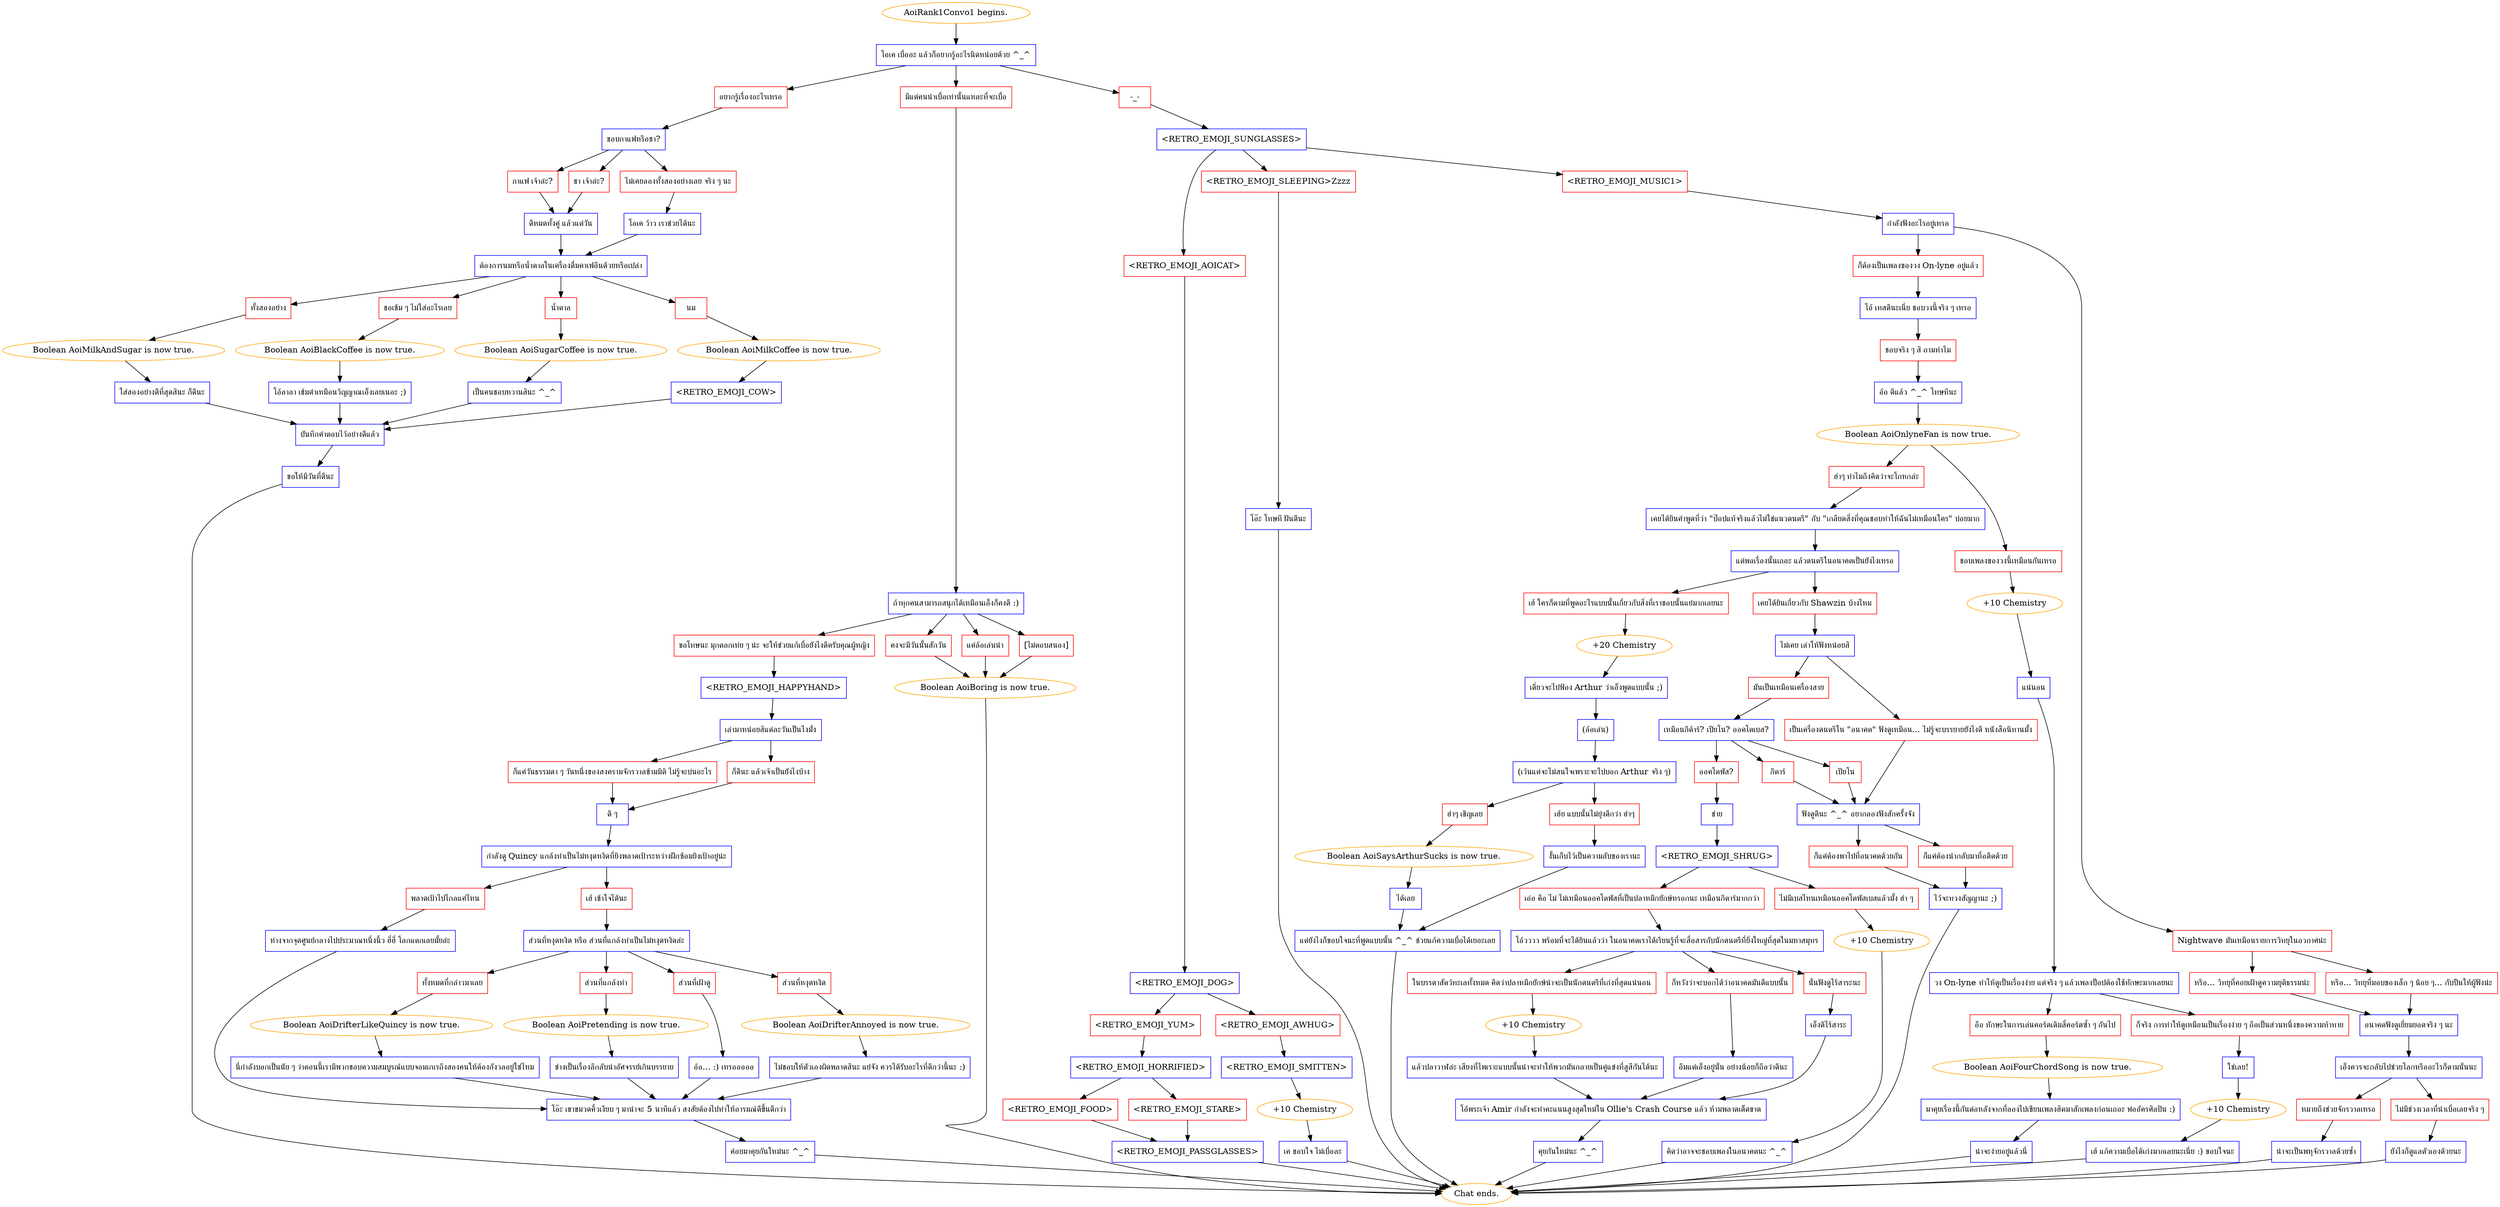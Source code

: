 digraph {
	"AoiRank1Convo1 begins." [color=orange];
		"AoiRank1Convo1 begins." -> j3512224655;
	j3512224655 [label="โอเค เบื่ออะ แล้วก็อยากรู้อะไรนิดหน่อยด้วย ^_^",shape=box,color=blue];
		j3512224655 -> j4172049081;
		j3512224655 -> j1305594795;
		j3512224655 -> j1239788194;
	j4172049081 [label="อยากรู้เรื่องอะไรเหรอ",shape=box,color=red];
		j4172049081 -> j3360494067;
	j1305594795 [label="มีแต่คนน่าเบื่อเท่านั้นแหละที่จะเบื่อ",shape=box,color=red];
		j1305594795 -> j3981523346;
	j1239788194 [label="-_-",shape=box,color=red];
		j1239788194 -> j362087304;
	j3360494067 [label="ชอบกาแฟหรือชา?",shape=box,color=blue];
		j3360494067 -> j52554065;
		j3360494067 -> j3003680915;
		j3360494067 -> j1041164157;
	j3981523346 [label="ถ้าทุกคนสามารถสนุกได้เหมือนเอ็งก็คงดี :)",shape=box,color=blue];
		j3981523346 -> j150050249;
		j3981523346 -> j2743348685;
		j3981523346 -> j3326903587;
		j3981523346 -> j997911971;
	j362087304 [label="<RETRO_EMOJI_SUNGLASSES>",shape=box,color=blue];
		j362087304 -> j4189390004;
		j362087304 -> j3082022018;
		j362087304 -> j31603959;
	j52554065 [label="กาแฟ เจ้าล่ะ?",shape=box,color=red];
		j52554065 -> j809378371;
	j3003680915 [label="ชา เจ้าล่ะ?",shape=box,color=red];
		j3003680915 -> j809378371;
	j1041164157 [label="ไม่เคยลองทั้งสองอย่างเลย จริง ๆ นะ",shape=box,color=red];
		j1041164157 -> j2315655287;
	j150050249 [label="ขอโทษนะ มุกตลกเห่ย ๆ น่ะ จะให้ช่วยแก้เบื่อยังไงดีครับคุณผู้หญิง",shape=box,color=red];
		j150050249 -> j1162027813;
	j2743348685 [label="คงจะมีวันนั้นสักวัน",shape=box,color=red];
		j2743348685 -> j3774960128;
	j3326903587 [label="แค่ล้อเล่นน่า",shape=box,color=red];
		j3326903587 -> j3774960128;
	j997911971 [label="[ไม่ตอบสนอง]",shape=box,color=red];
		j997911971 -> j3774960128;
	j4189390004 [label="<RETRO_EMOJI_AOICAT>",shape=box,color=red];
		j4189390004 -> j2265653467;
	j3082022018 [label="<RETRO_EMOJI_SLEEPING>Zzzz",shape=box,color=red];
		j3082022018 -> j2002212562;
	j31603959 [label="<RETRO_EMOJI_MUSIC1>",shape=box,color=red];
		j31603959 -> j2238874812;
	j809378371 [label="ดีหมดทั้งคู่ แล้วแต่วัน",shape=box,color=blue];
		j809378371 -> j2030357690;
	j2315655287 [label="โอเค ว้าว เราช่วยได้นะ",shape=box,color=blue];
		j2315655287 -> j2030357690;
	j1162027813 [label="<RETRO_EMOJI_HAPPYHAND>",shape=box,color=blue];
		j1162027813 -> j3661803913;
	j3774960128 [label="Boolean AoiBoring is now true.",color=orange];
		j3774960128 -> "Chat ends.";
	j2265653467 [label="<RETRO_EMOJI_DOG>",shape=box,color=blue];
		j2265653467 -> j826158780;
		j2265653467 -> j3847235532;
	j2002212562 [label="โอ๊ะ โทษที ฝันดีนะ",shape=box,color=blue];
		j2002212562 -> "Chat ends.";
	j2238874812 [label="กำลังฟังอะไรอยู่เหรอ",shape=box,color=blue];
		j2238874812 -> j3258169035;
		j2238874812 -> j625103908;
	j2030357690 [label="ต้องการนมหรือน้ำตาลในเครื่องดื่มคาเฟอีนด้วยหรือเปล่า",shape=box,color=blue];
		j2030357690 -> j3688679684;
		j2030357690 -> j320595117;
		j2030357690 -> j235316966;
		j2030357690 -> j562892165;
	j3661803913 [label="เล่ามาหน่อยสิแต่ละวันเป็นไงมั่ง",shape=box,color=blue];
		j3661803913 -> j787408022;
		j3661803913 -> j2477739192;
	"Chat ends." [color=orange];
	j826158780 [label="<RETRO_EMOJI_YUM>",shape=box,color=red];
		j826158780 -> j1965365248;
	j3847235532 [label="<RETRO_EMOJI_AWHUG>",shape=box,color=red];
		j3847235532 -> j637788044;
	j3258169035 [label="ก็ต้องเป็นเพลงของวง On-lyne อยู่แล้ว",shape=box,color=red];
		j3258169035 -> j3047716812;
	j625103908 [label="Nightwave มันเหมือนรายการวิทยุในอวกาศน่ะ",shape=box,color=red];
		j625103908 -> j245253918;
		j625103908 -> j977546564;
	j3688679684 [label="ทั้งสองอย่าง",shape=box,color=red];
		j3688679684 -> j2953562655;
	j320595117 [label="ขอเข้ม ๆ ไม่ใส่อะไรเลย",shape=box,color=red];
		j320595117 -> j581272280;
	j235316966 [label="น้ำตาล",shape=box,color=red];
		j235316966 -> j884605889;
	j562892165 [label="นม",shape=box,color=red];
		j562892165 -> j703352362;
	j787408022 [label="ก็แค่วันธรรมดา ๆ วันหนึ่งของสงครามจักรวาลข้ามมิติ ไม่รู้จะบ่นอะไร",shape=box,color=red];
		j787408022 -> j2562304667;
	j2477739192 [label="ก็ดีนะ แล้วเจ้าเป็นยังไงบ้าง",shape=box,color=red];
		j2477739192 -> j2562304667;
	j1965365248 [label="<RETRO_EMOJI_HORRIFIED>",shape=box,color=blue];
		j1965365248 -> j1317376976;
		j1965365248 -> j4262695449;
	j637788044 [label="<RETRO_EMOJI_SMITTEN>",shape=box,color=blue];
		j637788044 -> j2856039650;
	j3047716812 [label="โอ้ เทสดีนะเนี่ย ชอบวงนี้จริง ๆ เหรอ",shape=box,color=blue];
		j3047716812 -> j3291831637;
	j245253918 [label="หรือ... วิทยุที่คอยเฝ้าดูความยุติธรรมน่ะ",shape=box,color=red];
		j245253918 -> j844999840;
	j977546564 [label="หรือ... วิทยุที่มอบของเล็ก ๆ น้อย ๆ... กับปืนให้ผู้ฟังน่ะ",shape=box,color=red];
		j977546564 -> j844999840;
	j2953562655 [label="Boolean AoiMilkAndSugar is now true.",color=orange];
		j2953562655 -> j1720561735;
	j581272280 [label="Boolean AoiBlackCoffee is now true.",color=orange];
		j581272280 -> j3064434511;
	j884605889 [label="Boolean AoiSugarCoffee is now true.",color=orange];
		j884605889 -> j1309554042;
	j703352362 [label="Boolean AoiMilkCoffee is now true.",color=orange];
		j703352362 -> j2294065356;
	j2562304667 [label="ดี ๆ",shape=box,color=blue];
		j2562304667 -> j1626527747;
	j1317376976 [label="<RETRO_EMOJI_FOOD>",shape=box,color=red];
		j1317376976 -> j3464171481;
	j4262695449 [label="<RETRO_EMOJI_STARE>",shape=box,color=red];
		j4262695449 -> j3464171481;
	j2856039650 [label="+10 Chemistry",color=orange];
		j2856039650 -> j1121194939;
	j3291831637 [label="ชอบจริง ๆ สิ ถามทำไม",shape=box,color=red];
		j3291831637 -> j3762149551;
	j844999840 [label="อนาคตฟังดูเยี่ยมยอดจริง ๆ นะ",shape=box,color=blue];
		j844999840 -> j3761428403;
	j1720561735 [label="ใส่สองอย่างดีที่สุดสินะ ก็ดีนะ",shape=box,color=blue];
		j1720561735 -> j71474806;
	j3064434511 [label="โอ้ลาลา เข้มดำเหมือนวิญญาณเอ็งเลยเนอะ ;)",shape=box,color=blue];
		j3064434511 -> j71474806;
	j1309554042 [label="เป็นคนชอบหวานสินะ ^_^",shape=box,color=blue];
		j1309554042 -> j71474806;
	j2294065356 [label="<RETRO_EMOJI_COW>",shape=box,color=blue];
		j2294065356 -> j71474806;
	j1626527747 [label="กำลังดู Quincy แกล้งทำเป็นไม่หงุดหงิดที่ยิงพลาดเป้าระหว่างฝึกซ้อมยิงเป้าอยู่น่ะ",shape=box,color=blue];
		j1626527747 -> j2340190352;
		j1626527747 -> j2790144950;
	j3464171481 [label="<RETRO_EMOJI_PASSGLASSES>",shape=box,color=blue];
		j3464171481 -> "Chat ends.";
	j1121194939 [label="เค ขอบใจ ไม่เบื่อละ",shape=box,color=blue];
		j1121194939 -> "Chat ends.";
	j3762149551 [label="อ้อ ดีแล้ว ^_^ โทษทีนะ",shape=box,color=blue];
		j3762149551 -> j1089824813;
	j3761428403 [label="เอ็งควรจะกลับไปช่วยโลกหรืออะไรก็ตามนั่นนะ",shape=box,color=blue];
		j3761428403 -> j2245351247;
		j3761428403 -> j2702463815;
	j71474806 [label="บันทึกคำตอบไว้อย่างดีแล้ว",shape=box,color=blue];
		j71474806 -> j3710954763;
	j2340190352 [label="พลาดเป้าไปไกลแค่ไหน",shape=box,color=red];
		j2340190352 -> j2159062992;
	j2790144950 [label="เฮ้ เข้าใจได้นะ",shape=box,color=red];
		j2790144950 -> j1321608624;
	j1089824813 [label="Boolean AoiOnlyneFan is now true.",color=orange];
		j1089824813 -> j91822463;
		j1089824813 -> j1220851865;
	j2245351247 [label="หมายถึงช่วยจักรวาลเหรอ",shape=box,color=red];
		j2245351247 -> j3167318061;
	j2702463815 [label="ไม่มีช่วงเวลาที่น่าเบื่อเลยจริง ๆ",shape=box,color=red];
		j2702463815 -> j484681824;
	j3710954763 [label="ขอให้มีวันที่ดีนะ",shape=box,color=blue];
		j3710954763 -> "Chat ends.";
	j2159062992 [label="ห่างจากจุดศูนย์กลางไปประมาณหนึ่งนิ้ว ฮี่ฮี่ โลกแตกเลยมั้ยล่ะ",shape=box,color=blue];
		j2159062992 -> j4035169128;
	j1321608624 [label="ส่วนที่หงุดหงิด หรือ ส่วนที่แกล้งทำเป็นไม่หงุดหงิดล่ะ",shape=box,color=blue];
		j1321608624 -> j1492184;
		j1321608624 -> j1024238134;
		j1321608624 -> j231403214;
		j1321608624 -> j1528231419;
	j91822463 [label="ฮ่าๆ ทำไมถึงคิดว่าจะโกหกล่ะ",shape=box,color=red];
		j91822463 -> j1450833284;
	j1220851865 [label="ชอบเพลงของวงนี้เหมือนกันเหรอ",shape=box,color=red];
		j1220851865 -> j361857455;
	j3167318061 [label="น่าจะเป็นพหุจักรวาลด้วยซ้ำ",shape=box,color=blue];
		j3167318061 -> "Chat ends.";
	j484681824 [label="ยังไงก็ดูแลตัวเองด้วยนะ",shape=box,color=blue];
		j484681824 -> "Chat ends.";
	j4035169128 [label="โอ๊ะ เขาขมวดคิ้วเงียบ ๆ มาน่าจะ 5 นาทีแล้ว สงสัยต้องไปทำให้อารมณ์ดีขึ้นดีกว่า",shape=box,color=blue];
		j4035169128 -> j2730555263;
	j1492184 [label="ทั้งหมดที่กล่าวมาเลย",shape=box,color=red];
		j1492184 -> j3345139067;
	j1024238134 [label="ส่วนที่แกล้งทำ",shape=box,color=red];
		j1024238134 -> j2665043985;
	j231403214 [label="ส่วนที่เฝ้าดู",shape=box,color=red];
		j231403214 -> j3548039552;
	j1528231419 [label="ส่วนที่หงุดหงิด",shape=box,color=red];
		j1528231419 -> j817587016;
	j1450833284 [label="เคยได้ยินคำพูดที่ว่า \"ป๊อปแท้จริงแล้วไม่ใช่แนวดนตรี\" กับ \"เกลียดสิ่งที่คุณชอบทำให้ฉันไม่เหมือนใคร\" บ่อยมาก",shape=box,color=blue];
		j1450833284 -> j72068612;
	j361857455 [label="+10 Chemistry",color=orange];
		j361857455 -> j1022087353;
	j2730555263 [label="ค่อยมาคุยกันใหม่นะ ^_^",shape=box,color=blue];
		j2730555263 -> "Chat ends.";
	j3345139067 [label="Boolean AoiDrifterLikeQuincy is now true.",color=orange];
		j3345139067 -> j2520983610;
	j2665043985 [label="Boolean AoiPretending is now true.",color=orange];
		j2665043985 -> j2526231300;
	j3548039552 [label="อ้อ... :) เหรอออออ",shape=box,color=blue];
		j3548039552 -> j4035169128;
	j817587016 [label="Boolean AoiDrifterAnnoyed is now true.",color=orange];
		j817587016 -> j3675923167;
	j72068612 [label="แต่พอเรื่องนั้นเถอะ แล้วดนตรีในอนาคตเป็นยังไงเหรอ",shape=box,color=blue];
		j72068612 -> j1644977649;
		j72068612 -> j47010094;
	j1022087353 [label="แน่นอน",shape=box,color=blue];
		j1022087353 -> j630549015;
	j2520983610 [label="นี่กำลังบอกเป็นนัย ๆ ว่าตอนนี้เรามีพวกชอบความสมบูรณ์แบบจอมเกเรถึงสองคนให้ต้องกังวลอยู่ใช่ไหม",shape=box,color=blue];
		j2520983610 -> j4035169128;
	j2526231300 [label="ช่างเป็นเรื่องลึกลับน่าอัศจรรย์เกินบรรยาย",shape=box,color=blue];
		j2526231300 -> j4035169128;
	j3675923167 [label="ไม่ชอบให้ตัวเองผิดพลาดสินะ แย่จัง ควรได้รับอะไรที่ดีกว่านี้นะ :)",shape=box,color=blue];
		j3675923167 -> j4035169128;
	j1644977649 [label="เฮ้ ใครก็ตามที่พูดอะไรแบบนั้นเกี่ยวกับสิ่งที่เราชอบนั้นแย่มากเลยนะ",shape=box,color=red];
		j1644977649 -> j3838656903;
	j47010094 [label="เคยได้ยินเกี่ยวกับ Shawzin บ้างไหม",shape=box,color=red];
		j47010094 -> j842093912;
	j630549015 [label="วง On-lyne ทำให้ดูเป็นเรื่องง่าย แต่จริง ๆ แล้วเพลงป็อปต้องใช้ทักษะมากเลยนะ",shape=box,color=blue];
		j630549015 -> j3633013453;
		j630549015 -> j4232315034;
	j3838656903 [label="+20 Chemistry",color=orange];
		j3838656903 -> j3198478232;
	j842093912 [label="ไม่เคย เล่าให้ฟังหน่อยสิ",shape=box,color=blue];
		j842093912 -> j3714781141;
		j842093912 -> j1418526915;
	j3633013453 [label="อือ ทักษะในการเล่นคอร์ดเดิมสี่คอร์ดซ้ำ ๆ กันไป",shape=box,color=red];
		j3633013453 -> j1696448758;
	j4232315034 [label="ก็จริง การทำให้ดูเหมือนเป็นเรื่องง่าย ๆ ถือเป็นส่วนหนึ่งของความท้าทาย",shape=box,color=red];
		j4232315034 -> j4138810664;
	j3198478232 [label="เดี๋ยวจะไปฟ้อง Arthur ว่าเอ็งพูดแบบนั้น ;)",shape=box,color=blue];
		j3198478232 -> j4280575358;
	j3714781141 [label="มันเป็นเหมือนเครื่องสาย",shape=box,color=red];
		j3714781141 -> j77025123;
	j1418526915 [label="เป็นเครื่องดนตรีใน \"อนาคต\" ฟังดูเหมือน... ไม่รู้จะบรรยายยังไงดี หนังสือนิทานมั้ง",shape=box,color=red];
		j1418526915 -> j2342581828;
	j1696448758 [label="Boolean AoiFourChordSong is now true.",color=orange];
		j1696448758 -> j1963705247;
	j4138810664 [label="ใช่เลย!",shape=box,color=blue];
		j4138810664 -> j1877820236;
	j4280575358 [label="(ล้อเล่น)",shape=box,color=blue];
		j4280575358 -> j1567391305;
	j77025123 [label="เหมือนกีต้าร์? เปียโน? ออคโตเบส?",shape=box,color=blue];
		j77025123 -> j2674252904;
		j77025123 -> j3104599499;
		j77025123 -> j1642212606;
	j2342581828 [label="ฟังดูดีนะ ^_^ อยากลองฟังสักครั้งจัง",shape=box,color=blue];
		j2342581828 -> j2815980253;
		j2342581828 -> j2785525775;
	j1963705247 [label="มาคุยเรื่องนี้กันต่อหลังจากที่ลองไปเขียนเพลงฮิตมาสักเพลงก่อนเถอะ พ่ออัครศิลปิน :)",shape=box,color=blue];
		j1963705247 -> j4198090697;
	j1877820236 [label="+10 Chemistry",color=orange];
		j1877820236 -> j4007178649;
	j1567391305 [label="(เว้นแต่จะไม่สนใจเพราะจะไปบอก Arthur จริง ๆ)",shape=box,color=blue];
		j1567391305 -> j742018583;
		j1567391305 -> j3477157481;
	j2674252904 [label="ออคโตพัส?",shape=box,color=red];
		j2674252904 -> j414699897;
	j3104599499 [label="กีตาร์",shape=box,color=red];
		j3104599499 -> j2342581828;
	j1642212606 [label="เปียโน",shape=box,color=red];
		j1642212606 -> j2342581828;
	j2815980253 [label="ก็แค่ต้องพาไปที่อนาคตด้วยกัน",shape=box,color=red];
		j2815980253 -> j271404615;
	j2785525775 [label="ก็แค่ต้องนำกลับมาที่อดีตด้วย",shape=box,color=red];
		j2785525775 -> j271404615;
	j4198090697 [label="น่าจะง่ายอยู่แล้วนี่",shape=box,color=blue];
		j4198090697 -> "Chat ends.";
	j4007178649 [label="เฮ้ แก้ความเบื่อได้เก่งมากเลยนะเนี่ย :) ขอบใจนะ",shape=box,color=blue];
		j4007178649 -> "Chat ends.";
	j742018583 [label="ฮ่าๆ เชิญเลย",shape=box,color=red];
		j742018583 -> j3785719848;
	j3477157481 [label="เฮ้ย แบบนั้นไม่ยุ่งดีกว่า ฮ่าๆ",shape=box,color=red];
		j3477157481 -> j936078787;
	j414699897 [label="ช่าย",shape=box,color=blue];
		j414699897 -> j1093472439;
	j271404615 [label="ไว้จะทวงสัญญานะ ;)",shape=box,color=blue];
		j271404615 -> "Chat ends.";
	j3785719848 [label="Boolean AoiSaysArthurSucks is now true.",color=orange];
		j3785719848 -> j2746803481;
	j936078787 [label="งั้นเก็บไว้เป็นความลับของเรานะ",shape=box,color=blue];
		j936078787 -> j1994888074;
	j1093472439 [label="<RETRO_EMOJI_SHRUG>",shape=box,color=blue];
		j1093472439 -> j1980709298;
		j1093472439 -> j455887752;
	j2746803481 [label="ได้เลย",shape=box,color=blue];
		j2746803481 -> j1994888074;
	j1994888074 [label="แต่ยังไงก็ขอบใจนะที่พูดแบบนั้น ^_^ ช่วยแก้ความเบื่อได้เยอะเลย",shape=box,color=blue];
		j1994888074 -> "Chat ends.";
	j1980709298 [label="เอ่อ คือ ไม่ ไม่เหมือนออคโตพัสที่เป็นปลาหมึกยักษ์หรอกนะ เหมือนกีตาร์มากกว่า",shape=box,color=red];
		j1980709298 -> j489237380;
	j455887752 [label="ไม่มีเบสไหนเหมือนออคโตพัสเบสแล้วมั้ง ฮ่า ๆ",shape=box,color=red];
		j455887752 -> j4085234738;
	j489237380 [label="โอ้วววว พร้อมที่จะได้ยินแล้วว่า ในอนาคตเราได้เรียนรู้ที่จะสื่อสารกับนักดนตรีที่ยิ่งใหญ่ที่สุดในมหาสมุทร",shape=box,color=blue];
		j489237380 -> j3539805287;
		j489237380 -> j1853610264;
		j489237380 -> j742049631;
	j4085234738 [label="+10 Chemistry",color=orange];
		j4085234738 -> j3849024631;
	j3539805287 [label="ในบรรดาสัตว์ทะเลทั้งหมด คิดว่าปลาหมึกยักษ์น่าจะเป็นนักดนตรีที่เก่งที่สุดแน่นอน",shape=box,color=red];
		j3539805287 -> j1422314701;
	j1853610264 [label="ก็หวังว่าจะบอกได้ว่าอนาคตมันดีแบบนั้น",shape=box,color=red];
		j1853610264 -> j3034502460;
	j742049631 [label="นั่นฟังดูไร้สาระนะ",shape=box,color=red];
		j742049631 -> j4150738454;
	j3849024631 [label="คิดว่าอาจจะชอบเพลงในอนาคตนะ ^_^",shape=box,color=blue];
		j3849024631 -> "Chat ends.";
	j1422314701 [label="+10 Chemistry",color=orange];
		j1422314701 -> j4198742039;
	j3034502460 [label="อืมแต่เอ็งอยู่นั่น อย่างน้อยก็ถือว่าดีนะ",shape=box,color=blue];
		j3034502460 -> j1708905830;
	j4150738454 [label="เอ็งดิไร้สาระ",shape=box,color=blue];
		j4150738454 -> j1708905830;
	j4198742039 [label="แล้วปลาวาฬล่ะ เสียงที่ไพเราะแบบนั้นน่าจะทำให้พวกมันกลายเป็นคู่แข่งที่สูสีกันได้นะ",shape=box,color=blue];
		j4198742039 -> j1708905830;
	j1708905830 [label="โอ้พระเจ้า Amir กำลังจะทำคะแนนสูงสุดใหม่ใน Ollie's Crash Course แล้ว ห้ามพลาดเด็ดขาด",shape=box,color=blue];
		j1708905830 -> j695954308;
	j695954308 [label="คุยกันใหม่นะ ^_^",shape=box,color=blue];
		j695954308 -> "Chat ends.";
}